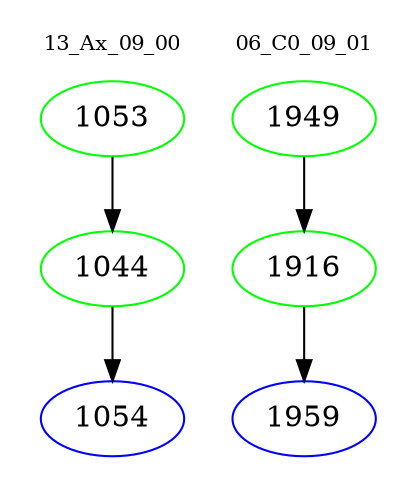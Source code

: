 digraph{
subgraph cluster_0 {
color = white
label = "13_Ax_09_00";
fontsize=10;
T0_1053 [label="1053", color="green"]
T0_1053 -> T0_1044 [color="black"]
T0_1044 [label="1044", color="green"]
T0_1044 -> T0_1054 [color="black"]
T0_1054 [label="1054", color="blue"]
}
subgraph cluster_1 {
color = white
label = "06_C0_09_01";
fontsize=10;
T1_1949 [label="1949", color="green"]
T1_1949 -> T1_1916 [color="black"]
T1_1916 [label="1916", color="green"]
T1_1916 -> T1_1959 [color="black"]
T1_1959 [label="1959", color="blue"]
}
}
